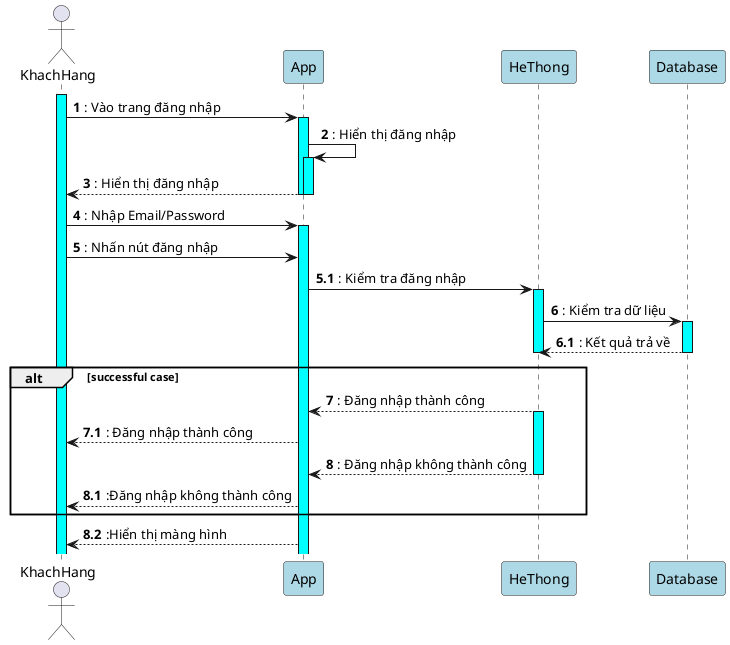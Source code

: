 @startuml
'https://plantuml.com/sequence-diagram

autonumber


actor KhachHang
participant App #lightblue
participant HeThong #lightblue
participant Database #lightblue
activate KhachHang #cyan
KhachHang -> App : : Vào trang đăng nhập
activate App #cyan
App -> App: : Hiển thị đăng nhập
activate App #cyan

App --> KhachHang: : Hiển thị đăng nhập
deactivate App
deactivate


KhachHang -> App: : Nhập Email/Password
activate App #cyan
KhachHang -> App: : Nhấn nút đăng nhập
autonumber 5.1

App -> HeThong: : Kiểm tra đăng nhập
activate HeThong #cyan

autonumber 6
HeThong -> Database: : Kiểm tra dữ liệu
autonumber 6.1
activate Database #cyan
Database-->HeThong: : Kết quả trả về
deactivate HeThong
deactivate Database

alt successful case
autonumber 7
HeThong --> App: : Đăng nhập thành công
activate HeThong #cyan

autonumber 7.1
App --> KhachHang: : Đăng nhập thành công

autonumber 8
HeThong --> App: : Đăng nhập không thành công
deactivate HeThong
autonumber 8.1
App -->KhachHang: :Đăng nhập không thành công
end

autonumber 8.2
App -->KhachHang: :Hiển thị màng hình
@enduml